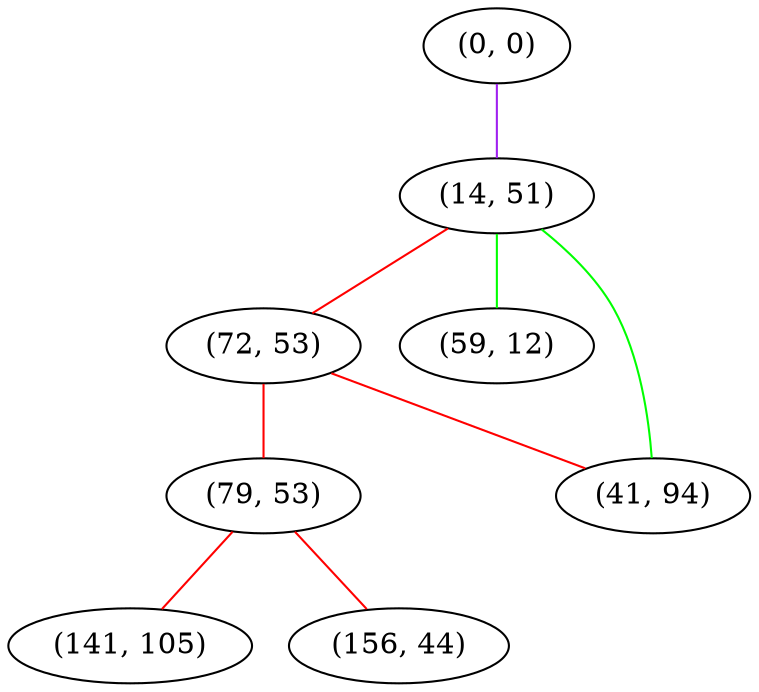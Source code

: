 graph "" {
"(0, 0)";
"(14, 51)";
"(72, 53)";
"(79, 53)";
"(59, 12)";
"(41, 94)";
"(141, 105)";
"(156, 44)";
"(0, 0)" -- "(14, 51)"  [color=purple, key=0, weight=4];
"(14, 51)" -- "(41, 94)"  [color=green, key=0, weight=2];
"(14, 51)" -- "(59, 12)"  [color=green, key=0, weight=2];
"(14, 51)" -- "(72, 53)"  [color=red, key=0, weight=1];
"(72, 53)" -- "(79, 53)"  [color=red, key=0, weight=1];
"(72, 53)" -- "(41, 94)"  [color=red, key=0, weight=1];
"(79, 53)" -- "(141, 105)"  [color=red, key=0, weight=1];
"(79, 53)" -- "(156, 44)"  [color=red, key=0, weight=1];
}
